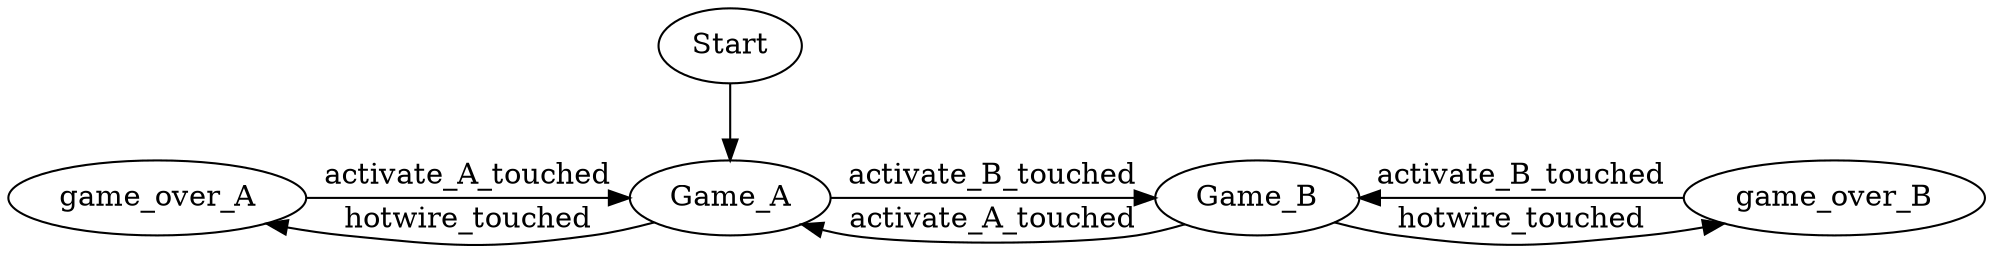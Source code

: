 digraph HotWireGame {
  game_over_A;
  Game_A;
  Game_B;
  game_over_B;
  Start -> Game_A;

  Game_A -> game_over_A [label="hotwire_touched"]
  game_over_A -> Game_A [label="activate_A_touched"]

  Game_B -> game_over_B [label="hotwire_touched"]
  game_over_B -> Game_B [label="activate_B_touched"]


  Game_A -> Game_B [label="activate_B_touched"]
  Game_B -> Game_A [label="activate_A_touched"]


  { rank=same; Game_A; game_over_A; Game_B; game_over_B}
}

